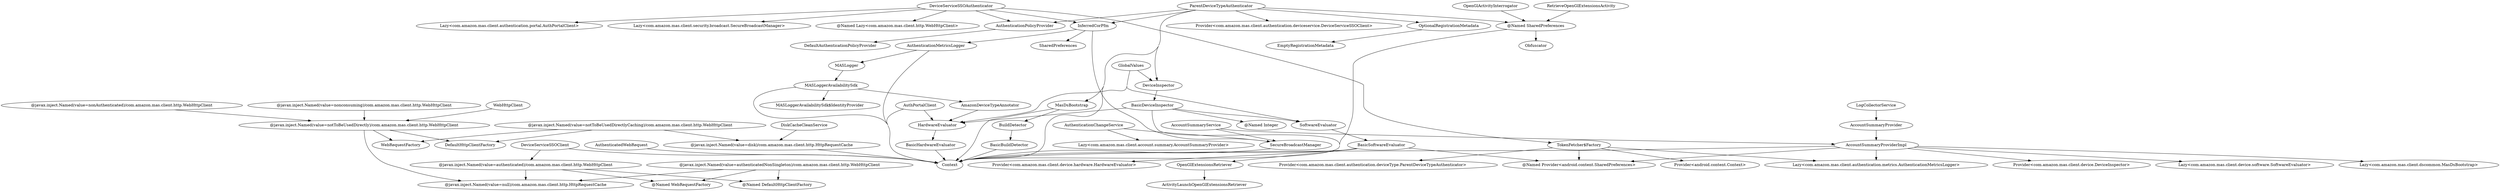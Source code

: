digraph G1 {
  concentrate = true;
  n2 [label="@Named SharedPreferences"];
  n2 -> Context;
  n2 -> Obfuscator;
  n3 [label="@javax.inject.Named(value=authenticated)/com.amazon.mas.client.http.WebHttpClient"];
  n4 [label="@Named DefaultHttpClientFactory"];
  n3 -> n4;
  n5 [label="@Named WebRequestFactory"];
  n3 -> n5;
  n6 [label="@javax.inject.Named(value=null)/com.amazon.mas.client.http.HttpRequestCache"];
  n3 -> n6;
  n7 [label="@javax.inject.Named(value=authenticatedNonSingleton)/com.amazon.mas.client.http.WebHttpClient"];
  n7 -> n4;
  n7 -> n5;
  n7 -> n6;
  n8 [label="@javax.inject.Named(value=disk)/com.amazon.mas.client.http.HttpRequestCache"];
  n8 -> Context;
  n9 [label="@javax.inject.Named(value=nonAuthenticated)/com.amazon.mas.client.http.WebHttpClient"];
  n10 [label="@javax.inject.Named(value=notToBeUsedDirectly)/com.amazon.mas.client.http.WebHttpClient"];
  n9 -> n10;
  n11 [label="@javax.inject.Named(value=nonconsuming)/com.amazon.mas.client.http.WebHttpClient"];
  n11 -> n10;
  n10 -> n6;
  n10 -> DefaultHttpClientFactory;
  n10 -> WebRequestFactory;
  n12 [label="@javax.inject.Named(value=notToBeUsedDirectlyCaching)/com.amazon.mas.client.http.WebHttpClient"];
  n12 -> n8;
  n12 -> DefaultHttpClientFactory;
  n12 -> WebRequestFactory;
  AccountSummaryProvider -> AccountSummaryProviderImpl;
  n13 [label="@Named Provider<android.content.SharedPreferences>"];
  AccountSummaryProviderImpl -> n13;
  n14 [label="Provider<com.amazon.mas.client.device.DeviceInspector>"];
  AccountSummaryProviderImpl -> n14;
  n15 [label="Lazy<com.amazon.mas.client.authentication.metrics.AuthenticationMetricsLogger>"];
  AccountSummaryProviderImpl -> n15;
  n16 [label="Lazy<com.amazon.mas.client.device.software.SoftwareEvaluator>"];
  AccountSummaryProviderImpl -> n16;
  n17 [label="Lazy<com.amazon.mas.client.dscommon.MasDsBootstrap>"];
  AccountSummaryProviderImpl -> n17;
  AccountSummaryProviderImpl -> Context;
  AccountSummaryService -> AccountSummaryProviderImpl;
  AccountSummaryService -> SecureBroadcastManager;
  AmazonDeviceTypeAnnotator -> HardwareEvaluator;
  AuthPortalClient -> Context;
  AuthPortalClient -> HardwareEvaluator;
  AuthenticatedWebRequest -> Context;
  AuthenticationChangeService -> SecureBroadcastManager;
  n18 [label="Lazy<com.amazon.mas.client.account.summary.AccountSummaryProvider>"];
  AuthenticationChangeService -> n18;
  AuthenticationMetricsLogger -> MASLogger;
  AuthenticationMetricsLogger -> Context;
  AuthenticationPolicyProvider -> DefaultAuthenticationPolicyProvider;
  BasicBuildDetector -> Context;
  n19 [label="@Named Integer"];
  BasicDeviceInspector -> n19;
  BasicDeviceInspector -> Context;
  BasicDeviceInspector -> HardwareEvaluator;
  BasicDeviceInspector -> SoftwareEvaluator;
  BasicHardwareEvaluator -> Context;
  BasicSoftwareEvaluator -> n13;
  n20 [label="Provider<com.amazon.mas.client.device.hardware.HardwareEvaluator>"];
  BasicSoftwareEvaluator -> n20;
  BasicSoftwareEvaluator -> Context;
  BasicSoftwareEvaluator -> OpenGlExtensionsRetriever;
  BuildDetector -> BasicBuildDetector;
  DeviceInspector -> BasicDeviceInspector;
  DeviceServiceSSOAuthenticator -> InferredCorPfm;
  DeviceServiceSSOAuthenticator -> AuthenticationPolicyProvider;
  n21 [label="@Named Lazy<com.amazon.mas.client.http.WebHttpClient>"];
  DeviceServiceSSOAuthenticator -> n21;
  n22 [label="Lazy<com.amazon.mas.client.authentication.portal.AuthPortalClient>"];
  DeviceServiceSSOAuthenticator -> n22;
  n23 [label="Lazy<com.amazon.mas.client.security.broadcast.SecureBroadcastManager>"];
  DeviceServiceSSOAuthenticator -> n23;
  n24 [label="TokenFetcher$Factory"];
  DeviceServiceSSOAuthenticator -> n24;
  DeviceServiceSSOClient -> n3;
  DeviceServiceSSOClient -> Context;
  DiskCacheCleanService -> n8;
  GlobalValues -> DeviceInspector;
  GlobalValues -> HardwareEvaluator;
  GlobalValues -> SoftwareEvaluator;
  HardwareEvaluator -> BasicHardwareEvaluator;
  InferredCorPfm -> SecureBroadcastManager;
  InferredCorPfm -> SharedPreferences;
  InferredCorPfm -> AuthenticationMetricsLogger;
  LogCollectorService -> AccountSummaryProvider;
  MASLogger -> MASLoggerAvailabilitySdk;
  MASLoggerAvailabilitySdk -> AmazonDeviceTypeAnnotator;
  MASLoggerAvailabilitySdk -> Context;
  n25 [label="MASLoggerAvailabilitySdk$IdentityProvider"];
  MASLoggerAvailabilitySdk -> n25;
  MasDsBootstrap -> Context;
  MasDsBootstrap -> BuildDetector;
  OpenGlActivityInterrogator -> n2;
  OpenGlExtensionsRetriever -> ActivityLaunchOpenGlExtensionsRetriever;
  OptionalRegistrationMetadata -> EmptyRegistrationMetadata;
  ParentDeviceTypeAuthenticator -> InferredCorPfm;
  ParentDeviceTypeAuthenticator -> MasDsBootstrap;
  ParentDeviceTypeAuthenticator -> AuthenticationPolicyProvider;
  ParentDeviceTypeAuthenticator -> OptionalRegistrationMetadata;
  ParentDeviceTypeAuthenticator -> DeviceInspector;
  n26 [label="Provider<com.amazon.mas.client.authentication.deviceservice.DeviceServiceSSOClient>"];
  ParentDeviceTypeAuthenticator -> n26;
  ParentDeviceTypeAuthenticator -> n2;
  ParentDeviceTypeAuthenticator -> Context;
  RetrieveOpenGlExtensionsActivity -> n2;
  SecureBroadcastManager -> Context;
  SoftwareEvaluator -> BasicSoftwareEvaluator;
  n24 -> n13;
  n27 [label="Provider<android.content.Context>"];
  n24 -> n27;
  n28 [label="Provider<com.amazon.mas.client.authentication.deviceType.ParentDeviceTypeAuthenticator>"];
  n24 -> n28;
  n24 -> n15;
  WebHttpClient -> n10;
}
